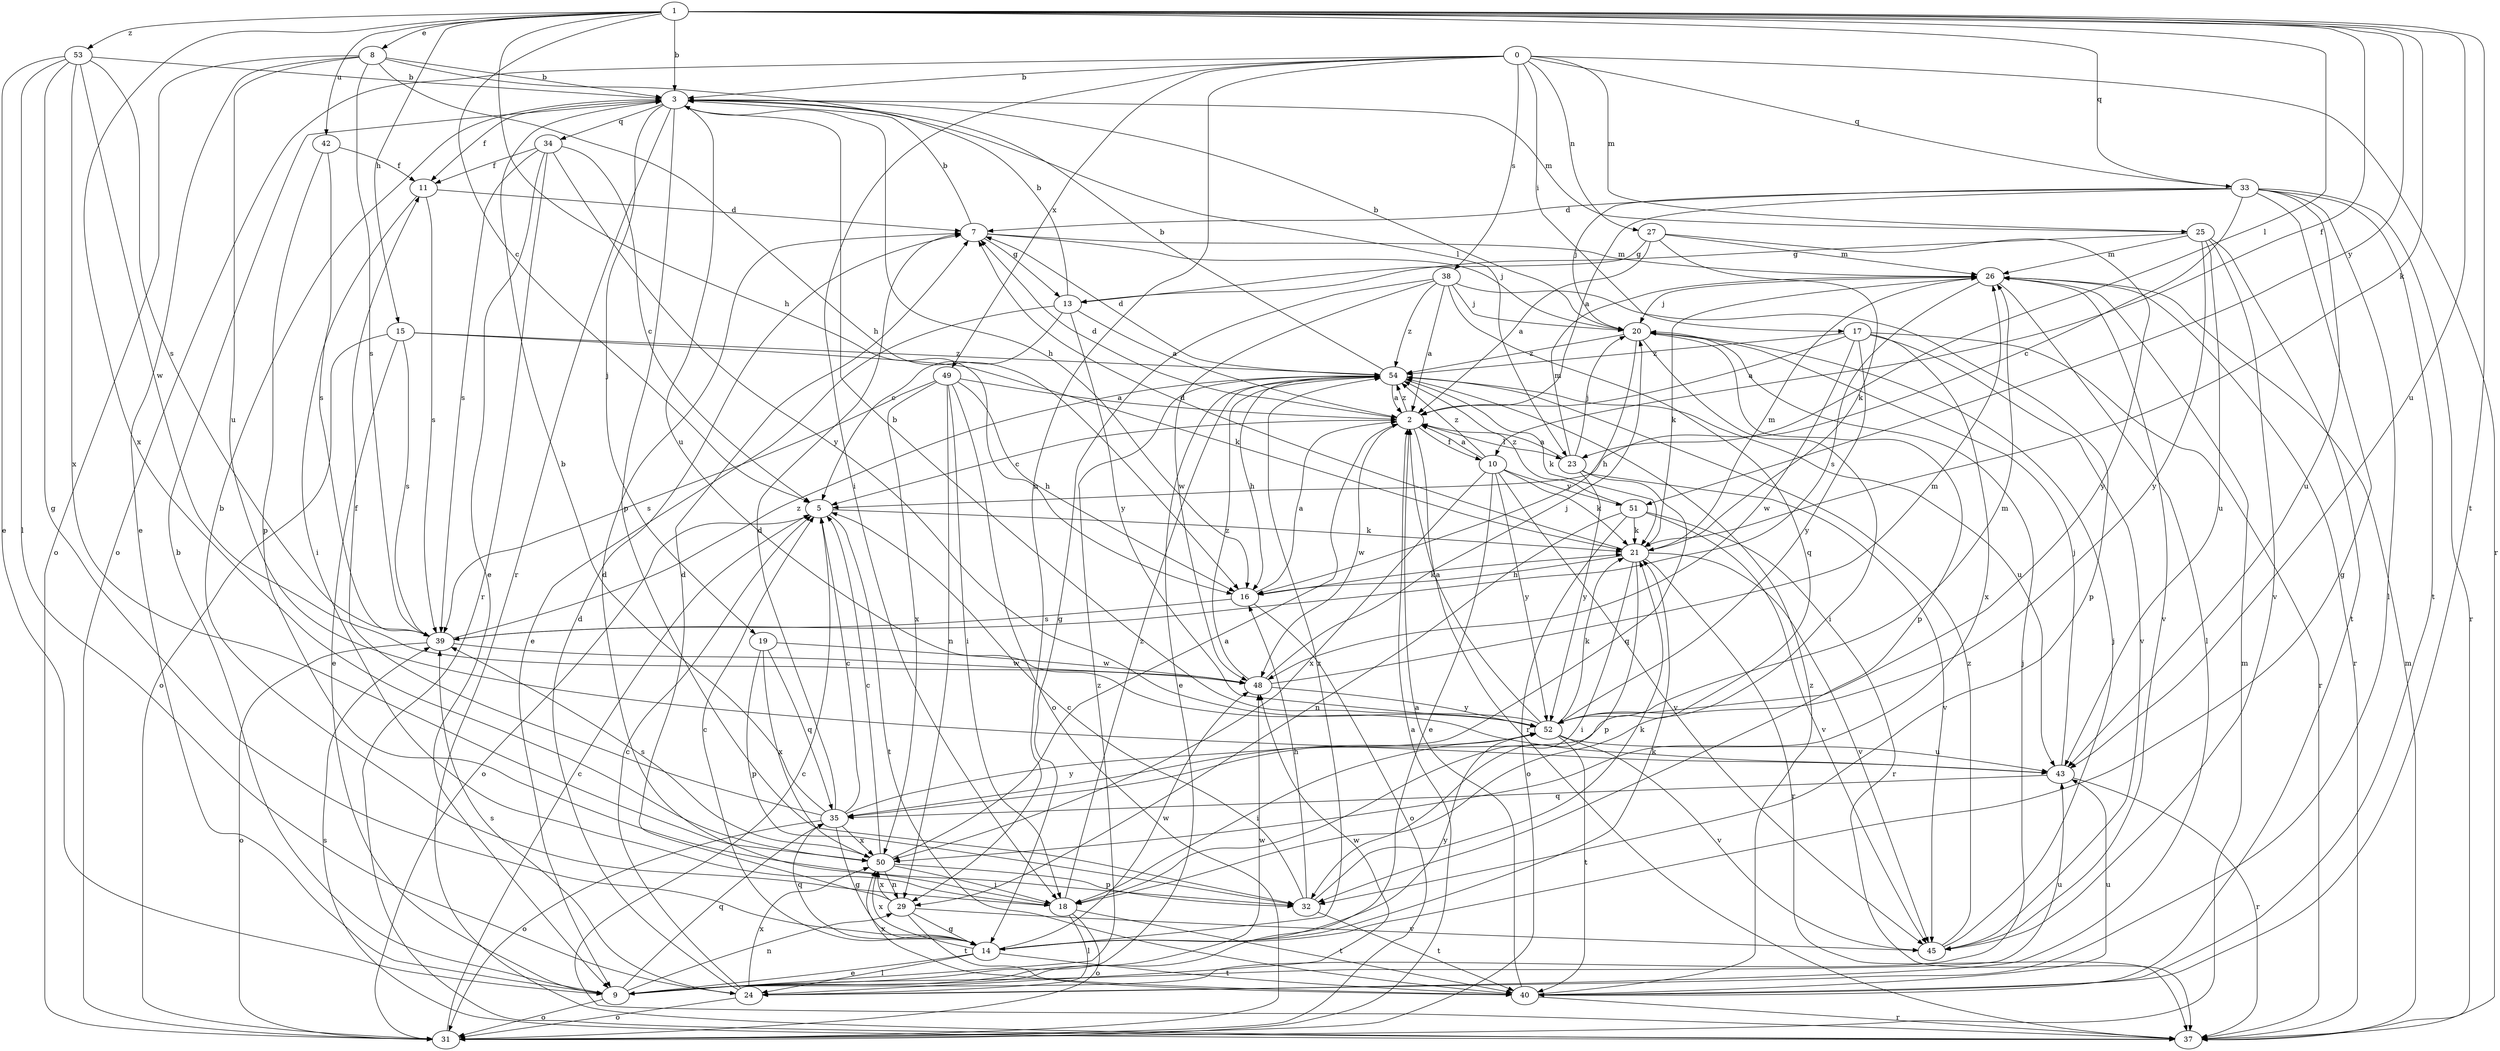 strict digraph  {
0;
1;
2;
3;
5;
7;
8;
9;
10;
11;
13;
14;
15;
16;
17;
18;
19;
20;
21;
23;
24;
25;
26;
27;
29;
31;
32;
33;
34;
35;
37;
38;
39;
40;
42;
43;
45;
48;
49;
50;
51;
52;
53;
54;
0 -> 3  [label=b];
0 -> 17  [label=i];
0 -> 18  [label=i];
0 -> 25  [label=m];
0 -> 27  [label=n];
0 -> 29  [label=n];
0 -> 31  [label=o];
0 -> 33  [label=q];
0 -> 37  [label=r];
0 -> 38  [label=s];
0 -> 49  [label=x];
1 -> 3  [label=b];
1 -> 5  [label=c];
1 -> 8  [label=e];
1 -> 10  [label=f];
1 -> 15  [label=h];
1 -> 16  [label=h];
1 -> 21  [label=k];
1 -> 23  [label=l];
1 -> 33  [label=q];
1 -> 40  [label=t];
1 -> 42  [label=u];
1 -> 43  [label=u];
1 -> 50  [label=x];
1 -> 51  [label=y];
1 -> 53  [label=z];
2 -> 5  [label=c];
2 -> 7  [label=d];
2 -> 10  [label=f];
2 -> 23  [label=l];
2 -> 37  [label=r];
2 -> 48  [label=w];
2 -> 54  [label=z];
3 -> 11  [label=f];
3 -> 16  [label=h];
3 -> 19  [label=j];
3 -> 25  [label=m];
3 -> 32  [label=p];
3 -> 34  [label=q];
3 -> 37  [label=r];
3 -> 43  [label=u];
5 -> 21  [label=k];
5 -> 31  [label=o];
5 -> 40  [label=t];
7 -> 3  [label=b];
7 -> 13  [label=g];
7 -> 20  [label=j];
7 -> 26  [label=m];
8 -> 3  [label=b];
8 -> 9  [label=e];
8 -> 16  [label=h];
8 -> 23  [label=l];
8 -> 31  [label=o];
8 -> 39  [label=s];
8 -> 43  [label=u];
9 -> 3  [label=b];
9 -> 20  [label=j];
9 -> 29  [label=n];
9 -> 31  [label=o];
9 -> 35  [label=q];
9 -> 43  [label=u];
9 -> 48  [label=w];
9 -> 54  [label=z];
10 -> 2  [label=a];
10 -> 9  [label=e];
10 -> 21  [label=k];
10 -> 45  [label=v];
10 -> 50  [label=x];
10 -> 51  [label=y];
10 -> 52  [label=y];
10 -> 54  [label=z];
11 -> 7  [label=d];
11 -> 18  [label=i];
11 -> 39  [label=s];
13 -> 2  [label=a];
13 -> 3  [label=b];
13 -> 5  [label=c];
13 -> 9  [label=e];
13 -> 52  [label=y];
14 -> 5  [label=c];
14 -> 9  [label=e];
14 -> 21  [label=k];
14 -> 24  [label=l];
14 -> 35  [label=q];
14 -> 40  [label=t];
14 -> 48  [label=w];
14 -> 50  [label=x];
14 -> 52  [label=y];
14 -> 54  [label=z];
15 -> 9  [label=e];
15 -> 21  [label=k];
15 -> 31  [label=o];
15 -> 39  [label=s];
15 -> 54  [label=z];
16 -> 2  [label=a];
16 -> 21  [label=k];
16 -> 31  [label=o];
16 -> 39  [label=s];
17 -> 2  [label=a];
17 -> 37  [label=r];
17 -> 45  [label=v];
17 -> 48  [label=w];
17 -> 50  [label=x];
17 -> 52  [label=y];
17 -> 54  [label=z];
18 -> 3  [label=b];
18 -> 7  [label=d];
18 -> 24  [label=l];
18 -> 31  [label=o];
18 -> 40  [label=t];
18 -> 54  [label=z];
19 -> 32  [label=p];
19 -> 35  [label=q];
19 -> 48  [label=w];
19 -> 50  [label=x];
20 -> 3  [label=b];
20 -> 16  [label=h];
20 -> 18  [label=i];
20 -> 32  [label=p];
20 -> 54  [label=z];
21 -> 7  [label=d];
21 -> 16  [label=h];
21 -> 18  [label=i];
21 -> 26  [label=m];
21 -> 32  [label=p];
21 -> 37  [label=r];
21 -> 45  [label=v];
23 -> 2  [label=a];
23 -> 20  [label=j];
23 -> 26  [label=m];
23 -> 35  [label=q];
23 -> 45  [label=v];
23 -> 52  [label=y];
24 -> 5  [label=c];
24 -> 7  [label=d];
24 -> 31  [label=o];
24 -> 39  [label=s];
24 -> 48  [label=w];
24 -> 50  [label=x];
25 -> 13  [label=g];
25 -> 26  [label=m];
25 -> 40  [label=t];
25 -> 43  [label=u];
25 -> 45  [label=v];
25 -> 52  [label=y];
26 -> 20  [label=j];
26 -> 21  [label=k];
26 -> 24  [label=l];
26 -> 37  [label=r];
26 -> 39  [label=s];
26 -> 45  [label=v];
27 -> 2  [label=a];
27 -> 13  [label=g];
27 -> 21  [label=k];
27 -> 26  [label=m];
27 -> 52  [label=y];
29 -> 7  [label=d];
29 -> 14  [label=g];
29 -> 40  [label=t];
29 -> 45  [label=v];
29 -> 50  [label=x];
31 -> 2  [label=a];
31 -> 5  [label=c];
31 -> 26  [label=m];
32 -> 5  [label=c];
32 -> 16  [label=h];
32 -> 21  [label=k];
32 -> 40  [label=t];
33 -> 2  [label=a];
33 -> 5  [label=c];
33 -> 7  [label=d];
33 -> 14  [label=g];
33 -> 20  [label=j];
33 -> 24  [label=l];
33 -> 37  [label=r];
33 -> 40  [label=t];
33 -> 43  [label=u];
34 -> 5  [label=c];
34 -> 9  [label=e];
34 -> 11  [label=f];
34 -> 37  [label=r];
34 -> 39  [label=s];
34 -> 52  [label=y];
35 -> 3  [label=b];
35 -> 5  [label=c];
35 -> 7  [label=d];
35 -> 11  [label=f];
35 -> 14  [label=g];
35 -> 31  [label=o];
35 -> 50  [label=x];
35 -> 52  [label=y];
37 -> 5  [label=c];
37 -> 26  [label=m];
37 -> 39  [label=s];
38 -> 2  [label=a];
38 -> 14  [label=g];
38 -> 20  [label=j];
38 -> 32  [label=p];
38 -> 35  [label=q];
38 -> 48  [label=w];
38 -> 54  [label=z];
39 -> 31  [label=o];
39 -> 48  [label=w];
39 -> 54  [label=z];
40 -> 2  [label=a];
40 -> 37  [label=r];
40 -> 43  [label=u];
40 -> 50  [label=x];
40 -> 54  [label=z];
42 -> 11  [label=f];
42 -> 32  [label=p];
42 -> 39  [label=s];
43 -> 20  [label=j];
43 -> 35  [label=q];
43 -> 37  [label=r];
45 -> 20  [label=j];
45 -> 54  [label=z];
48 -> 20  [label=j];
48 -> 26  [label=m];
48 -> 52  [label=y];
48 -> 54  [label=z];
49 -> 2  [label=a];
49 -> 16  [label=h];
49 -> 18  [label=i];
49 -> 29  [label=n];
49 -> 31  [label=o];
49 -> 39  [label=s];
49 -> 50  [label=x];
50 -> 2  [label=a];
50 -> 5  [label=c];
50 -> 18  [label=i];
50 -> 29  [label=n];
50 -> 32  [label=p];
50 -> 39  [label=s];
51 -> 21  [label=k];
51 -> 29  [label=n];
51 -> 31  [label=o];
51 -> 37  [label=r];
51 -> 45  [label=v];
51 -> 54  [label=z];
52 -> 2  [label=a];
52 -> 3  [label=b];
52 -> 18  [label=i];
52 -> 21  [label=k];
52 -> 26  [label=m];
52 -> 40  [label=t];
52 -> 43  [label=u];
52 -> 45  [label=v];
53 -> 3  [label=b];
53 -> 9  [label=e];
53 -> 14  [label=g];
53 -> 24  [label=l];
53 -> 39  [label=s];
53 -> 48  [label=w];
53 -> 50  [label=x];
54 -> 2  [label=a];
54 -> 3  [label=b];
54 -> 7  [label=d];
54 -> 9  [label=e];
54 -> 16  [label=h];
54 -> 21  [label=k];
54 -> 43  [label=u];
}
